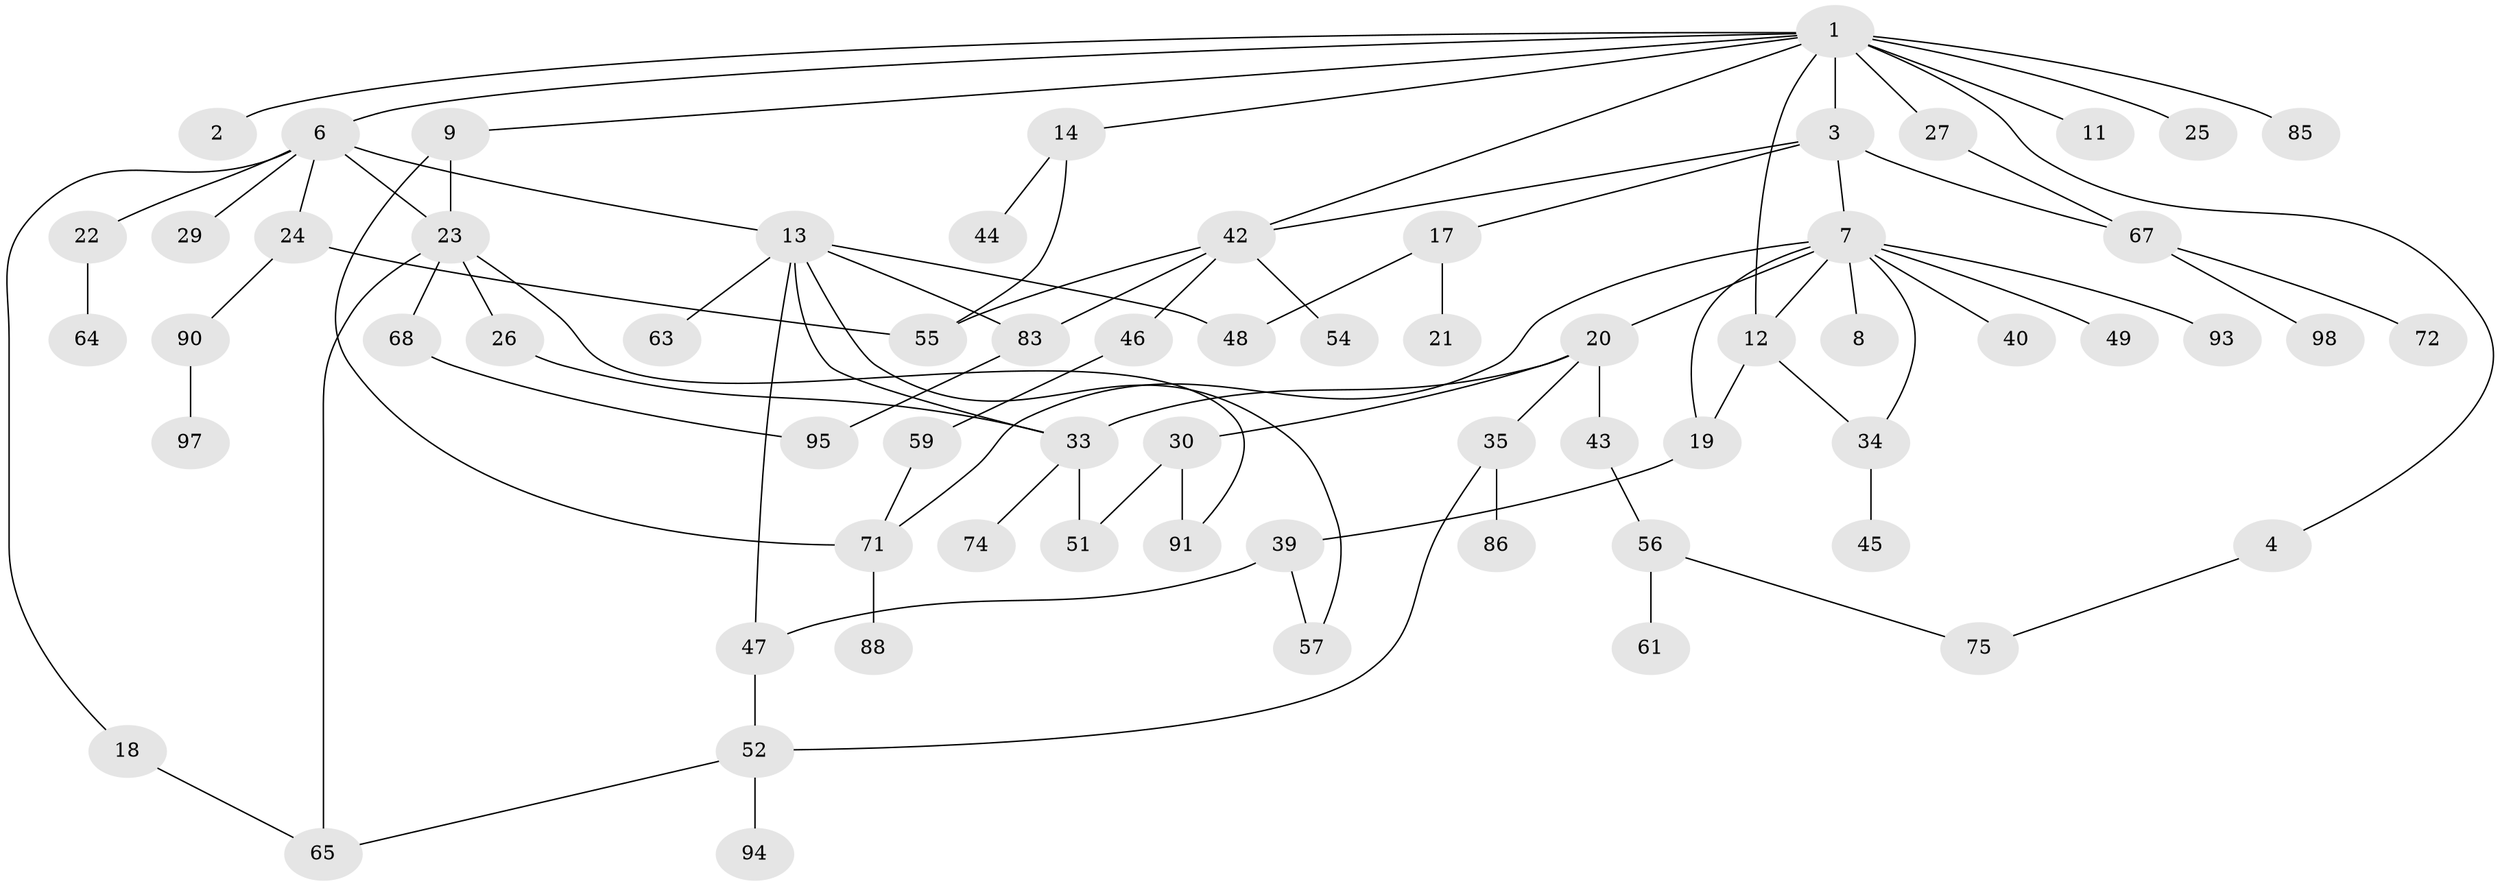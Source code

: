 // original degree distribution, {8: 0.02040816326530612, 1: 0.3163265306122449, 4: 0.14285714285714285, 2: 0.30612244897959184, 7: 0.030612244897959183, 5: 0.02040816326530612, 3: 0.16326530612244897}
// Generated by graph-tools (version 1.1) at 2025/10/02/27/25 16:10:54]
// undirected, 66 vertices, 88 edges
graph export_dot {
graph [start="1"]
  node [color=gray90,style=filled];
  1 [super="+5"];
  2;
  3 [super="+62"];
  4 [super="+84"];
  6 [super="+16"];
  7 [super="+10"];
  8 [super="+37"];
  9 [super="+38"];
  11;
  12 [super="+32"];
  13 [super="+66"];
  14 [super="+15"];
  17 [super="+70"];
  18;
  19 [super="+31"];
  20 [super="+41"];
  21;
  22;
  23 [super="+28"];
  24 [super="+77"];
  25;
  26;
  27 [super="+80"];
  29;
  30 [super="+50"];
  33 [super="+36"];
  34 [super="+89"];
  35 [super="+81"];
  39 [super="+58"];
  40;
  42 [super="+53"];
  43;
  44;
  45;
  46;
  47 [super="+69"];
  48;
  49;
  51;
  52 [super="+60"];
  54;
  55;
  56 [super="+76"];
  57;
  59;
  61;
  63;
  64;
  65 [super="+96"];
  67 [super="+79"];
  68 [super="+82"];
  71 [super="+73"];
  72;
  74;
  75 [super="+78"];
  83;
  85;
  86 [super="+87"];
  88;
  90 [super="+92"];
  91;
  93;
  94;
  95;
  97;
  98;
  1 -- 2;
  1 -- 3;
  1 -- 4;
  1 -- 12;
  1 -- 27 [weight=2];
  1 -- 42;
  1 -- 85;
  1 -- 6;
  1 -- 25;
  1 -- 9;
  1 -- 11;
  1 -- 14;
  3 -- 7;
  3 -- 17;
  3 -- 67;
  3 -- 42;
  4 -- 75;
  6 -- 13;
  6 -- 18;
  6 -- 24;
  6 -- 29;
  6 -- 22;
  6 -- 23;
  7 -- 8;
  7 -- 19;
  7 -- 20;
  7 -- 93;
  7 -- 40;
  7 -- 49;
  7 -- 34;
  7 -- 12;
  7 -- 71;
  9 -- 23;
  9 -- 71;
  12 -- 19;
  12 -- 34;
  13 -- 47;
  13 -- 57;
  13 -- 63;
  13 -- 48;
  13 -- 83;
  13 -- 33;
  14 -- 44;
  14 -- 55;
  17 -- 21;
  17 -- 48;
  18 -- 65;
  19 -- 39;
  20 -- 30;
  20 -- 33;
  20 -- 35;
  20 -- 43;
  22 -- 64;
  23 -- 26;
  23 -- 91;
  23 -- 65;
  23 -- 68;
  24 -- 90;
  24 -- 55;
  26 -- 33;
  27 -- 67;
  30 -- 51;
  30 -- 91;
  33 -- 51;
  33 -- 74;
  34 -- 45;
  35 -- 52;
  35 -- 86;
  39 -- 57;
  39 -- 47;
  42 -- 46;
  42 -- 54;
  42 -- 83;
  42 -- 55;
  43 -- 56;
  46 -- 59;
  47 -- 52;
  52 -- 65;
  52 -- 94;
  56 -- 61;
  56 -- 75;
  59 -- 71;
  67 -- 72;
  67 -- 98;
  68 -- 95;
  71 -- 88;
  83 -- 95;
  90 -- 97;
}
